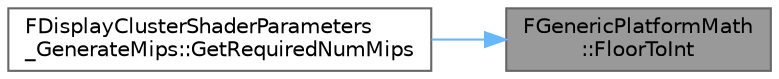 digraph "FGenericPlatformMath::FloorToInt"
{
 // INTERACTIVE_SVG=YES
 // LATEX_PDF_SIZE
  bgcolor="transparent";
  edge [fontname=Helvetica,fontsize=10,labelfontname=Helvetica,labelfontsize=10];
  node [fontname=Helvetica,fontsize=10,shape=box,height=0.2,width=0.4];
  rankdir="RL";
  Node1 [id="Node000001",label="FGenericPlatformMath\l::FloorToInt",height=0.2,width=0.4,color="gray40", fillcolor="grey60", style="filled", fontcolor="black",tooltip=" "];
  Node1 -> Node2 [id="edge1_Node000001_Node000002",dir="back",color="steelblue1",style="solid",tooltip=" "];
  Node2 [id="Node000002",label="FDisplayClusterShaderParameters\l_GenerateMips::GetRequiredNumMips",height=0.2,width=0.4,color="grey40", fillcolor="white", style="filled",URL="$db/de1/structFDisplayClusterShaderParameters__GenerateMips.html#a6931871ac46c912fc973201c5e0f3949",tooltip=" "];
}
